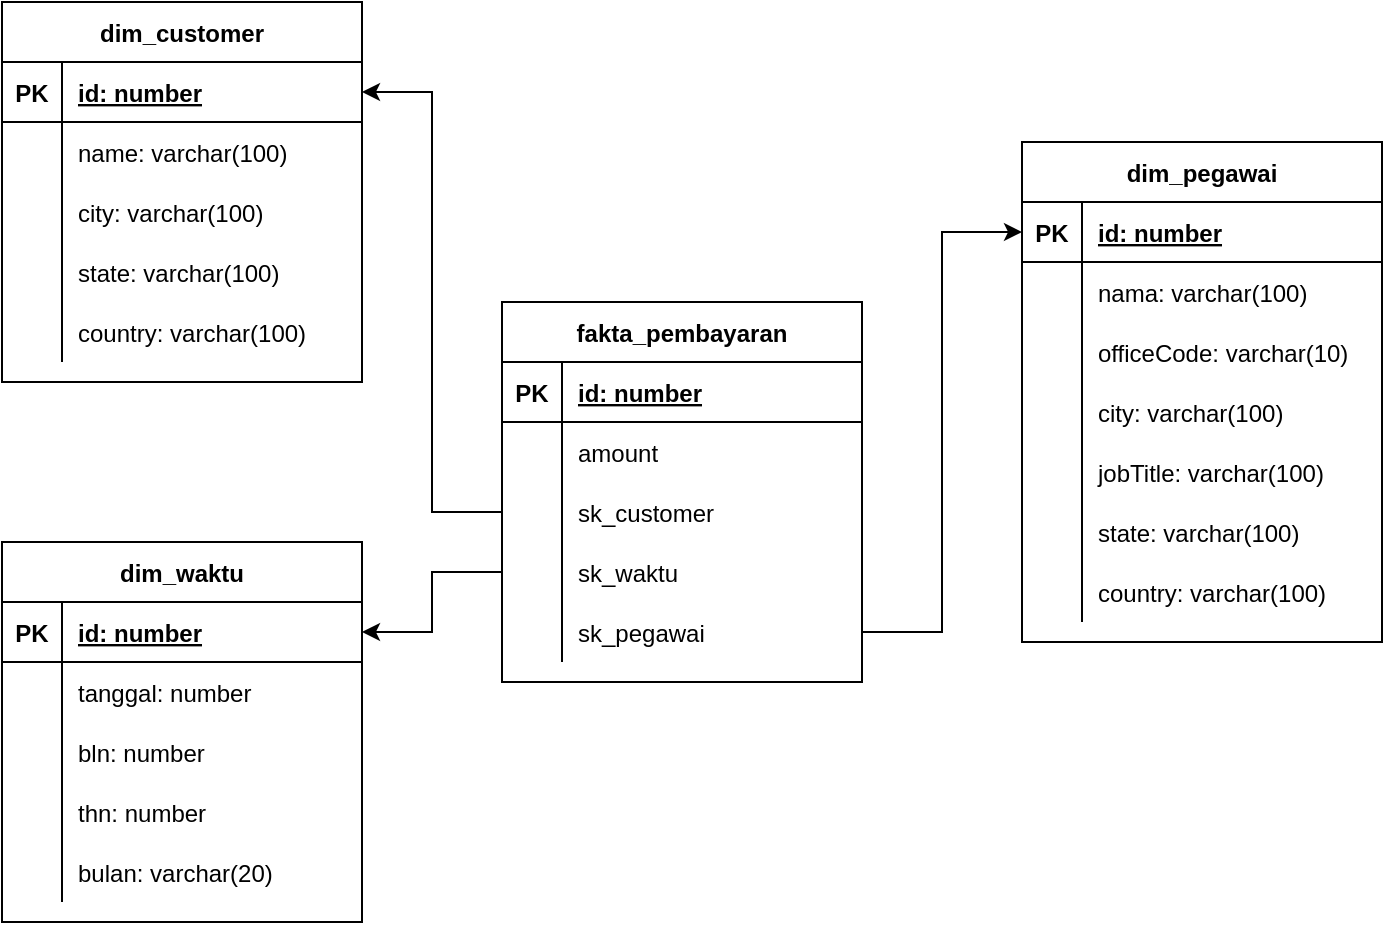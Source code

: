 <mxfile version="13.7.8" type="device" pages="2"><diagram id="6OrY447X21EWOOpQ-Axr" name="payment"><mxGraphModel dx="1620" dy="491" grid="1" gridSize="10" guides="1" tooltips="1" connect="1" arrows="1" fold="1" page="1" pageScale="1" pageWidth="850" pageHeight="1100" math="0" shadow="0"><root><mxCell id="DE8nf240gEU3GkXVqH1Y-0"/><mxCell id="DE8nf240gEU3GkXVqH1Y-1" parent="DE8nf240gEU3GkXVqH1Y-0"/><mxCell id="wlWTb76dzcS76FyFUQYu-12" value="fakta_pembayaran" style="shape=table;startSize=30;container=1;collapsible=1;childLayout=tableLayout;fixedRows=1;rowLines=0;fontStyle=1;align=center;resizeLast=1;" vertex="1" parent="DE8nf240gEU3GkXVqH1Y-1"><mxGeometry x="180" y="180" width="180" height="190" as="geometry"/></mxCell><mxCell id="wlWTb76dzcS76FyFUQYu-13" value="" style="shape=partialRectangle;collapsible=0;dropTarget=0;pointerEvents=0;fillColor=none;top=0;left=0;bottom=1;right=0;points=[[0,0.5],[1,0.5]];portConstraint=eastwest;" vertex="1" parent="wlWTb76dzcS76FyFUQYu-12"><mxGeometry y="30" width="180" height="30" as="geometry"/></mxCell><mxCell id="wlWTb76dzcS76FyFUQYu-14" value="PK" style="shape=partialRectangle;connectable=0;fillColor=none;top=0;left=0;bottom=0;right=0;fontStyle=1;overflow=hidden;" vertex="1" parent="wlWTb76dzcS76FyFUQYu-13"><mxGeometry width="30" height="30" as="geometry"/></mxCell><mxCell id="wlWTb76dzcS76FyFUQYu-15" value="id: number" style="shape=partialRectangle;connectable=0;fillColor=none;top=0;left=0;bottom=0;right=0;align=left;spacingLeft=6;fontStyle=5;overflow=hidden;" vertex="1" parent="wlWTb76dzcS76FyFUQYu-13"><mxGeometry x="30" width="150" height="30" as="geometry"/></mxCell><mxCell id="wlWTb76dzcS76FyFUQYu-16" value="" style="shape=partialRectangle;collapsible=0;dropTarget=0;pointerEvents=0;fillColor=none;top=0;left=0;bottom=0;right=0;points=[[0,0.5],[1,0.5]];portConstraint=eastwest;" vertex="1" parent="wlWTb76dzcS76FyFUQYu-12"><mxGeometry y="60" width="180" height="30" as="geometry"/></mxCell><mxCell id="wlWTb76dzcS76FyFUQYu-17" value="" style="shape=partialRectangle;connectable=0;fillColor=none;top=0;left=0;bottom=0;right=0;editable=1;overflow=hidden;" vertex="1" parent="wlWTb76dzcS76FyFUQYu-16"><mxGeometry width="30" height="30" as="geometry"/></mxCell><mxCell id="wlWTb76dzcS76FyFUQYu-18" value="amount" style="shape=partialRectangle;connectable=0;fillColor=none;top=0;left=0;bottom=0;right=0;align=left;spacingLeft=6;overflow=hidden;" vertex="1" parent="wlWTb76dzcS76FyFUQYu-16"><mxGeometry x="30" width="150" height="30" as="geometry"/></mxCell><mxCell id="wlWTb76dzcS76FyFUQYu-41" value="" style="shape=partialRectangle;collapsible=0;dropTarget=0;pointerEvents=0;fillColor=none;top=0;left=0;bottom=0;right=0;points=[[0,0.5],[1,0.5]];portConstraint=eastwest;" vertex="1" parent="wlWTb76dzcS76FyFUQYu-12"><mxGeometry y="90" width="180" height="30" as="geometry"/></mxCell><mxCell id="wlWTb76dzcS76FyFUQYu-42" value="" style="shape=partialRectangle;connectable=0;fillColor=none;top=0;left=0;bottom=0;right=0;editable=1;overflow=hidden;" vertex="1" parent="wlWTb76dzcS76FyFUQYu-41"><mxGeometry width="30" height="30" as="geometry"/></mxCell><mxCell id="wlWTb76dzcS76FyFUQYu-43" value="sk_customer" style="shape=partialRectangle;connectable=0;fillColor=none;top=0;left=0;bottom=0;right=0;align=left;spacingLeft=6;overflow=hidden;" vertex="1" parent="wlWTb76dzcS76FyFUQYu-41"><mxGeometry x="30" width="150" height="30" as="geometry"/></mxCell><mxCell id="wlWTb76dzcS76FyFUQYu-62" value="" style="shape=partialRectangle;collapsible=0;dropTarget=0;pointerEvents=0;fillColor=none;top=0;left=0;bottom=0;right=0;points=[[0,0.5],[1,0.5]];portConstraint=eastwest;" vertex="1" parent="wlWTb76dzcS76FyFUQYu-12"><mxGeometry y="120" width="180" height="30" as="geometry"/></mxCell><mxCell id="wlWTb76dzcS76FyFUQYu-63" value="" style="shape=partialRectangle;connectable=0;fillColor=none;top=0;left=0;bottom=0;right=0;editable=1;overflow=hidden;" vertex="1" parent="wlWTb76dzcS76FyFUQYu-62"><mxGeometry width="30" height="30" as="geometry"/></mxCell><mxCell id="wlWTb76dzcS76FyFUQYu-64" value="sk_waktu" style="shape=partialRectangle;connectable=0;fillColor=none;top=0;left=0;bottom=0;right=0;align=left;spacingLeft=6;overflow=hidden;" vertex="1" parent="wlWTb76dzcS76FyFUQYu-62"><mxGeometry x="30" width="150" height="30" as="geometry"/></mxCell><mxCell id="wlWTb76dzcS76FyFUQYu-88" value="" style="shape=partialRectangle;collapsible=0;dropTarget=0;pointerEvents=0;fillColor=none;top=0;left=0;bottom=0;right=0;points=[[0,0.5],[1,0.5]];portConstraint=eastwest;" vertex="1" parent="wlWTb76dzcS76FyFUQYu-12"><mxGeometry y="150" width="180" height="30" as="geometry"/></mxCell><mxCell id="wlWTb76dzcS76FyFUQYu-89" value="" style="shape=partialRectangle;connectable=0;fillColor=none;top=0;left=0;bottom=0;right=0;editable=1;overflow=hidden;" vertex="1" parent="wlWTb76dzcS76FyFUQYu-88"><mxGeometry width="30" height="30" as="geometry"/></mxCell><mxCell id="wlWTb76dzcS76FyFUQYu-90" value="sk_pegawai" style="shape=partialRectangle;connectable=0;fillColor=none;top=0;left=0;bottom=0;right=0;align=left;spacingLeft=6;overflow=hidden;" vertex="1" parent="wlWTb76dzcS76FyFUQYu-88"><mxGeometry x="30" width="150" height="30" as="geometry"/></mxCell><mxCell id="wlWTb76dzcS76FyFUQYu-25" value="dim_customer" style="shape=table;startSize=30;container=1;collapsible=1;childLayout=tableLayout;fixedRows=1;rowLines=0;fontStyle=1;align=center;resizeLast=1;" vertex="1" parent="DE8nf240gEU3GkXVqH1Y-1"><mxGeometry x="-70" y="30" width="180" height="190" as="geometry"/></mxCell><mxCell id="wlWTb76dzcS76FyFUQYu-26" value="" style="shape=partialRectangle;collapsible=0;dropTarget=0;pointerEvents=0;fillColor=none;top=0;left=0;bottom=1;right=0;points=[[0,0.5],[1,0.5]];portConstraint=eastwest;" vertex="1" parent="wlWTb76dzcS76FyFUQYu-25"><mxGeometry y="30" width="180" height="30" as="geometry"/></mxCell><mxCell id="wlWTb76dzcS76FyFUQYu-27" value="PK" style="shape=partialRectangle;connectable=0;fillColor=none;top=0;left=0;bottom=0;right=0;fontStyle=1;overflow=hidden;" vertex="1" parent="wlWTb76dzcS76FyFUQYu-26"><mxGeometry width="30" height="30" as="geometry"/></mxCell><mxCell id="wlWTb76dzcS76FyFUQYu-28" value="id: number" style="shape=partialRectangle;connectable=0;fillColor=none;top=0;left=0;bottom=0;right=0;align=left;spacingLeft=6;fontStyle=5;overflow=hidden;" vertex="1" parent="wlWTb76dzcS76FyFUQYu-26"><mxGeometry x="30" width="150" height="30" as="geometry"/></mxCell><mxCell id="wlWTb76dzcS76FyFUQYu-29" value="" style="shape=partialRectangle;collapsible=0;dropTarget=0;pointerEvents=0;fillColor=none;top=0;left=0;bottom=0;right=0;points=[[0,0.5],[1,0.5]];portConstraint=eastwest;" vertex="1" parent="wlWTb76dzcS76FyFUQYu-25"><mxGeometry y="60" width="180" height="30" as="geometry"/></mxCell><mxCell id="wlWTb76dzcS76FyFUQYu-30" value="" style="shape=partialRectangle;connectable=0;fillColor=none;top=0;left=0;bottom=0;right=0;editable=1;overflow=hidden;" vertex="1" parent="wlWTb76dzcS76FyFUQYu-29"><mxGeometry width="30" height="30" as="geometry"/></mxCell><mxCell id="wlWTb76dzcS76FyFUQYu-31" value="name: varchar(100)" style="shape=partialRectangle;connectable=0;fillColor=none;top=0;left=0;bottom=0;right=0;align=left;spacingLeft=6;overflow=hidden;" vertex="1" parent="wlWTb76dzcS76FyFUQYu-29"><mxGeometry x="30" width="150" height="30" as="geometry"/></mxCell><mxCell id="wlWTb76dzcS76FyFUQYu-32" value="" style="shape=partialRectangle;collapsible=0;dropTarget=0;pointerEvents=0;fillColor=none;top=0;left=0;bottom=0;right=0;points=[[0,0.5],[1,0.5]];portConstraint=eastwest;" vertex="1" parent="wlWTb76dzcS76FyFUQYu-25"><mxGeometry y="90" width="180" height="30" as="geometry"/></mxCell><mxCell id="wlWTb76dzcS76FyFUQYu-33" value="" style="shape=partialRectangle;connectable=0;fillColor=none;top=0;left=0;bottom=0;right=0;editable=1;overflow=hidden;" vertex="1" parent="wlWTb76dzcS76FyFUQYu-32"><mxGeometry width="30" height="30" as="geometry"/></mxCell><mxCell id="wlWTb76dzcS76FyFUQYu-34" value="city: varchar(100)" style="shape=partialRectangle;connectable=0;fillColor=none;top=0;left=0;bottom=0;right=0;align=left;spacingLeft=6;overflow=hidden;" vertex="1" parent="wlWTb76dzcS76FyFUQYu-32"><mxGeometry x="30" width="150" height="30" as="geometry"/></mxCell><mxCell id="wlWTb76dzcS76FyFUQYu-35" value="" style="shape=partialRectangle;collapsible=0;dropTarget=0;pointerEvents=0;fillColor=none;top=0;left=0;bottom=0;right=0;points=[[0,0.5],[1,0.5]];portConstraint=eastwest;" vertex="1" parent="wlWTb76dzcS76FyFUQYu-25"><mxGeometry y="120" width="180" height="30" as="geometry"/></mxCell><mxCell id="wlWTb76dzcS76FyFUQYu-36" value="" style="shape=partialRectangle;connectable=0;fillColor=none;top=0;left=0;bottom=0;right=0;editable=1;overflow=hidden;" vertex="1" parent="wlWTb76dzcS76FyFUQYu-35"><mxGeometry width="30" height="30" as="geometry"/></mxCell><mxCell id="wlWTb76dzcS76FyFUQYu-37" value="state: varchar(100)" style="shape=partialRectangle;connectable=0;fillColor=none;top=0;left=0;bottom=0;right=0;align=left;spacingLeft=6;overflow=hidden;" vertex="1" parent="wlWTb76dzcS76FyFUQYu-35"><mxGeometry x="30" width="150" height="30" as="geometry"/></mxCell><mxCell id="wlWTb76dzcS76FyFUQYu-38" value="" style="shape=partialRectangle;collapsible=0;dropTarget=0;pointerEvents=0;fillColor=none;top=0;left=0;bottom=0;right=0;points=[[0,0.5],[1,0.5]];portConstraint=eastwest;" vertex="1" parent="wlWTb76dzcS76FyFUQYu-25"><mxGeometry y="150" width="180" height="30" as="geometry"/></mxCell><mxCell id="wlWTb76dzcS76FyFUQYu-39" value="" style="shape=partialRectangle;connectable=0;fillColor=none;top=0;left=0;bottom=0;right=0;editable=1;overflow=hidden;" vertex="1" parent="wlWTb76dzcS76FyFUQYu-38"><mxGeometry width="30" height="30" as="geometry"/></mxCell><mxCell id="wlWTb76dzcS76FyFUQYu-40" value="country: varchar(100)" style="shape=partialRectangle;connectable=0;fillColor=none;top=0;left=0;bottom=0;right=0;align=left;spacingLeft=6;overflow=hidden;" vertex="1" parent="wlWTb76dzcS76FyFUQYu-38"><mxGeometry x="30" width="150" height="30" as="geometry"/></mxCell><mxCell id="wlWTb76dzcS76FyFUQYu-45" style="edgeStyle=orthogonalEdgeStyle;rounded=0;orthogonalLoop=1;jettySize=auto;html=1;entryX=1;entryY=0.5;entryDx=0;entryDy=0;" edge="1" parent="DE8nf240gEU3GkXVqH1Y-1" source="wlWTb76dzcS76FyFUQYu-41" target="wlWTb76dzcS76FyFUQYu-26"><mxGeometry relative="1" as="geometry"/></mxCell><mxCell id="wlWTb76dzcS76FyFUQYu-46" value="dim_waktu" style="shape=table;startSize=30;container=1;collapsible=1;childLayout=tableLayout;fixedRows=1;rowLines=0;fontStyle=1;align=center;resizeLast=1;" vertex="1" parent="DE8nf240gEU3GkXVqH1Y-1"><mxGeometry x="-70" y="300" width="180" height="190" as="geometry"/></mxCell><mxCell id="wlWTb76dzcS76FyFUQYu-47" value="" style="shape=partialRectangle;collapsible=0;dropTarget=0;pointerEvents=0;fillColor=none;top=0;left=0;bottom=1;right=0;points=[[0,0.5],[1,0.5]];portConstraint=eastwest;" vertex="1" parent="wlWTb76dzcS76FyFUQYu-46"><mxGeometry y="30" width="180" height="30" as="geometry"/></mxCell><mxCell id="wlWTb76dzcS76FyFUQYu-48" value="PK" style="shape=partialRectangle;connectable=0;fillColor=none;top=0;left=0;bottom=0;right=0;fontStyle=1;overflow=hidden;" vertex="1" parent="wlWTb76dzcS76FyFUQYu-47"><mxGeometry width="30" height="30" as="geometry"/></mxCell><mxCell id="wlWTb76dzcS76FyFUQYu-49" value="id: number" style="shape=partialRectangle;connectable=0;fillColor=none;top=0;left=0;bottom=0;right=0;align=left;spacingLeft=6;fontStyle=5;overflow=hidden;" vertex="1" parent="wlWTb76dzcS76FyFUQYu-47"><mxGeometry x="30" width="150" height="30" as="geometry"/></mxCell><mxCell id="wlWTb76dzcS76FyFUQYu-50" value="" style="shape=partialRectangle;collapsible=0;dropTarget=0;pointerEvents=0;fillColor=none;top=0;left=0;bottom=0;right=0;points=[[0,0.5],[1,0.5]];portConstraint=eastwest;" vertex="1" parent="wlWTb76dzcS76FyFUQYu-46"><mxGeometry y="60" width="180" height="30" as="geometry"/></mxCell><mxCell id="wlWTb76dzcS76FyFUQYu-51" value="" style="shape=partialRectangle;connectable=0;fillColor=none;top=0;left=0;bottom=0;right=0;editable=1;overflow=hidden;" vertex="1" parent="wlWTb76dzcS76FyFUQYu-50"><mxGeometry width="30" height="30" as="geometry"/></mxCell><mxCell id="wlWTb76dzcS76FyFUQYu-52" value="tanggal: number" style="shape=partialRectangle;connectable=0;fillColor=none;top=0;left=0;bottom=0;right=0;align=left;spacingLeft=6;overflow=hidden;" vertex="1" parent="wlWTb76dzcS76FyFUQYu-50"><mxGeometry x="30" width="150" height="30" as="geometry"/></mxCell><mxCell id="wlWTb76dzcS76FyFUQYu-53" value="" style="shape=partialRectangle;collapsible=0;dropTarget=0;pointerEvents=0;fillColor=none;top=0;left=0;bottom=0;right=0;points=[[0,0.5],[1,0.5]];portConstraint=eastwest;" vertex="1" parent="wlWTb76dzcS76FyFUQYu-46"><mxGeometry y="90" width="180" height="30" as="geometry"/></mxCell><mxCell id="wlWTb76dzcS76FyFUQYu-54" value="" style="shape=partialRectangle;connectable=0;fillColor=none;top=0;left=0;bottom=0;right=0;editable=1;overflow=hidden;" vertex="1" parent="wlWTb76dzcS76FyFUQYu-53"><mxGeometry width="30" height="30" as="geometry"/></mxCell><mxCell id="wlWTb76dzcS76FyFUQYu-55" value="bln: number" style="shape=partialRectangle;connectable=0;fillColor=none;top=0;left=0;bottom=0;right=0;align=left;spacingLeft=6;overflow=hidden;" vertex="1" parent="wlWTb76dzcS76FyFUQYu-53"><mxGeometry x="30" width="150" height="30" as="geometry"/></mxCell><mxCell id="wlWTb76dzcS76FyFUQYu-56" value="" style="shape=partialRectangle;collapsible=0;dropTarget=0;pointerEvents=0;fillColor=none;top=0;left=0;bottom=0;right=0;points=[[0,0.5],[1,0.5]];portConstraint=eastwest;" vertex="1" parent="wlWTb76dzcS76FyFUQYu-46"><mxGeometry y="120" width="180" height="30" as="geometry"/></mxCell><mxCell id="wlWTb76dzcS76FyFUQYu-57" value="" style="shape=partialRectangle;connectable=0;fillColor=none;top=0;left=0;bottom=0;right=0;editable=1;overflow=hidden;" vertex="1" parent="wlWTb76dzcS76FyFUQYu-56"><mxGeometry width="30" height="30" as="geometry"/></mxCell><mxCell id="wlWTb76dzcS76FyFUQYu-58" value="thn: number" style="shape=partialRectangle;connectable=0;fillColor=none;top=0;left=0;bottom=0;right=0;align=left;spacingLeft=6;overflow=hidden;" vertex="1" parent="wlWTb76dzcS76FyFUQYu-56"><mxGeometry x="30" width="150" height="30" as="geometry"/></mxCell><mxCell id="wlWTb76dzcS76FyFUQYu-59" value="" style="shape=partialRectangle;collapsible=0;dropTarget=0;pointerEvents=0;fillColor=none;top=0;left=0;bottom=0;right=0;points=[[0,0.5],[1,0.5]];portConstraint=eastwest;" vertex="1" parent="wlWTb76dzcS76FyFUQYu-46"><mxGeometry y="150" width="180" height="30" as="geometry"/></mxCell><mxCell id="wlWTb76dzcS76FyFUQYu-60" value="" style="shape=partialRectangle;connectable=0;fillColor=none;top=0;left=0;bottom=0;right=0;editable=1;overflow=hidden;" vertex="1" parent="wlWTb76dzcS76FyFUQYu-59"><mxGeometry width="30" height="30" as="geometry"/></mxCell><mxCell id="wlWTb76dzcS76FyFUQYu-61" value="bulan: varchar(20)" style="shape=partialRectangle;connectable=0;fillColor=none;top=0;left=0;bottom=0;right=0;align=left;spacingLeft=6;overflow=hidden;" vertex="1" parent="wlWTb76dzcS76FyFUQYu-59"><mxGeometry x="30" width="150" height="30" as="geometry"/></mxCell><mxCell id="wlWTb76dzcS76FyFUQYu-65" style="edgeStyle=orthogonalEdgeStyle;rounded=0;orthogonalLoop=1;jettySize=auto;html=1;entryX=1;entryY=0.5;entryDx=0;entryDy=0;" edge="1" parent="DE8nf240gEU3GkXVqH1Y-1" source="wlWTb76dzcS76FyFUQYu-62" target="wlWTb76dzcS76FyFUQYu-47"><mxGeometry relative="1" as="geometry"/></mxCell><mxCell id="wlWTb76dzcS76FyFUQYu-66" value="dim_pegawai" style="shape=table;startSize=30;container=1;collapsible=1;childLayout=tableLayout;fixedRows=1;rowLines=0;fontStyle=1;align=center;resizeLast=1;" vertex="1" parent="DE8nf240gEU3GkXVqH1Y-1"><mxGeometry x="440" y="100" width="180" height="250" as="geometry"/></mxCell><mxCell id="wlWTb76dzcS76FyFUQYu-67" value="" style="shape=partialRectangle;collapsible=0;dropTarget=0;pointerEvents=0;fillColor=none;top=0;left=0;bottom=1;right=0;points=[[0,0.5],[1,0.5]];portConstraint=eastwest;" vertex="1" parent="wlWTb76dzcS76FyFUQYu-66"><mxGeometry y="30" width="180" height="30" as="geometry"/></mxCell><mxCell id="wlWTb76dzcS76FyFUQYu-68" value="PK" style="shape=partialRectangle;connectable=0;fillColor=none;top=0;left=0;bottom=0;right=0;fontStyle=1;overflow=hidden;" vertex="1" parent="wlWTb76dzcS76FyFUQYu-67"><mxGeometry width="30" height="30" as="geometry"/></mxCell><mxCell id="wlWTb76dzcS76FyFUQYu-69" value="id: number" style="shape=partialRectangle;connectable=0;fillColor=none;top=0;left=0;bottom=0;right=0;align=left;spacingLeft=6;fontStyle=5;overflow=hidden;" vertex="1" parent="wlWTb76dzcS76FyFUQYu-67"><mxGeometry x="30" width="150" height="30" as="geometry"/></mxCell><mxCell id="wlWTb76dzcS76FyFUQYu-70" value="" style="shape=partialRectangle;collapsible=0;dropTarget=0;pointerEvents=0;fillColor=none;top=0;left=0;bottom=0;right=0;points=[[0,0.5],[1,0.5]];portConstraint=eastwest;" vertex="1" parent="wlWTb76dzcS76FyFUQYu-66"><mxGeometry y="60" width="180" height="30" as="geometry"/></mxCell><mxCell id="wlWTb76dzcS76FyFUQYu-71" value="" style="shape=partialRectangle;connectable=0;fillColor=none;top=0;left=0;bottom=0;right=0;editable=1;overflow=hidden;" vertex="1" parent="wlWTb76dzcS76FyFUQYu-70"><mxGeometry width="30" height="30" as="geometry"/></mxCell><mxCell id="wlWTb76dzcS76FyFUQYu-72" value="nama: varchar(100)" style="shape=partialRectangle;connectable=0;fillColor=none;top=0;left=0;bottom=0;right=0;align=left;spacingLeft=6;overflow=hidden;" vertex="1" parent="wlWTb76dzcS76FyFUQYu-70"><mxGeometry x="30" width="150" height="30" as="geometry"/></mxCell><mxCell id="wlWTb76dzcS76FyFUQYu-73" value="" style="shape=partialRectangle;collapsible=0;dropTarget=0;pointerEvents=0;fillColor=none;top=0;left=0;bottom=0;right=0;points=[[0,0.5],[1,0.5]];portConstraint=eastwest;" vertex="1" parent="wlWTb76dzcS76FyFUQYu-66"><mxGeometry y="90" width="180" height="30" as="geometry"/></mxCell><mxCell id="wlWTb76dzcS76FyFUQYu-74" value="" style="shape=partialRectangle;connectable=0;fillColor=none;top=0;left=0;bottom=0;right=0;editable=1;overflow=hidden;" vertex="1" parent="wlWTb76dzcS76FyFUQYu-73"><mxGeometry width="30" height="30" as="geometry"/></mxCell><mxCell id="wlWTb76dzcS76FyFUQYu-75" value="officeCode: varchar(10)" style="shape=partialRectangle;connectable=0;fillColor=none;top=0;left=0;bottom=0;right=0;align=left;spacingLeft=6;overflow=hidden;" vertex="1" parent="wlWTb76dzcS76FyFUQYu-73"><mxGeometry x="30" width="150" height="30" as="geometry"/></mxCell><mxCell id="wlWTb76dzcS76FyFUQYu-76" value="" style="shape=partialRectangle;collapsible=0;dropTarget=0;pointerEvents=0;fillColor=none;top=0;left=0;bottom=0;right=0;points=[[0,0.5],[1,0.5]];portConstraint=eastwest;" vertex="1" parent="wlWTb76dzcS76FyFUQYu-66"><mxGeometry y="120" width="180" height="30" as="geometry"/></mxCell><mxCell id="wlWTb76dzcS76FyFUQYu-77" value="" style="shape=partialRectangle;connectable=0;fillColor=none;top=0;left=0;bottom=0;right=0;editable=1;overflow=hidden;" vertex="1" parent="wlWTb76dzcS76FyFUQYu-76"><mxGeometry width="30" height="30" as="geometry"/></mxCell><mxCell id="wlWTb76dzcS76FyFUQYu-78" value="city: varchar(100)" style="shape=partialRectangle;connectable=0;fillColor=none;top=0;left=0;bottom=0;right=0;align=left;spacingLeft=6;overflow=hidden;" vertex="1" parent="wlWTb76dzcS76FyFUQYu-76"><mxGeometry x="30" width="150" height="30" as="geometry"/></mxCell><mxCell id="wlWTb76dzcS76FyFUQYu-79" value="" style="shape=partialRectangle;collapsible=0;dropTarget=0;pointerEvents=0;fillColor=none;top=0;left=0;bottom=0;right=0;points=[[0,0.5],[1,0.5]];portConstraint=eastwest;" vertex="1" parent="wlWTb76dzcS76FyFUQYu-66"><mxGeometry y="150" width="180" height="30" as="geometry"/></mxCell><mxCell id="wlWTb76dzcS76FyFUQYu-80" value="" style="shape=partialRectangle;connectable=0;fillColor=none;top=0;left=0;bottom=0;right=0;editable=1;overflow=hidden;" vertex="1" parent="wlWTb76dzcS76FyFUQYu-79"><mxGeometry width="30" height="30" as="geometry"/></mxCell><mxCell id="wlWTb76dzcS76FyFUQYu-81" value="jobTitle: varchar(100)" style="shape=partialRectangle;connectable=0;fillColor=none;top=0;left=0;bottom=0;right=0;align=left;spacingLeft=6;overflow=hidden;" vertex="1" parent="wlWTb76dzcS76FyFUQYu-79"><mxGeometry x="30" width="150" height="30" as="geometry"/></mxCell><mxCell id="wlWTb76dzcS76FyFUQYu-82" value="" style="shape=partialRectangle;collapsible=0;dropTarget=0;pointerEvents=0;fillColor=none;top=0;left=0;bottom=0;right=0;points=[[0,0.5],[1,0.5]];portConstraint=eastwest;" vertex="1" parent="wlWTb76dzcS76FyFUQYu-66"><mxGeometry y="180" width="180" height="30" as="geometry"/></mxCell><mxCell id="wlWTb76dzcS76FyFUQYu-83" value="" style="shape=partialRectangle;connectable=0;fillColor=none;top=0;left=0;bottom=0;right=0;editable=1;overflow=hidden;" vertex="1" parent="wlWTb76dzcS76FyFUQYu-82"><mxGeometry width="30" height="30" as="geometry"/></mxCell><mxCell id="wlWTb76dzcS76FyFUQYu-84" value="state: varchar(100)" style="shape=partialRectangle;connectable=0;fillColor=none;top=0;left=0;bottom=0;right=0;align=left;spacingLeft=6;overflow=hidden;" vertex="1" parent="wlWTb76dzcS76FyFUQYu-82"><mxGeometry x="30" width="150" height="30" as="geometry"/></mxCell><mxCell id="wlWTb76dzcS76FyFUQYu-85" value="" style="shape=partialRectangle;collapsible=0;dropTarget=0;pointerEvents=0;fillColor=none;top=0;left=0;bottom=0;right=0;points=[[0,0.5],[1,0.5]];portConstraint=eastwest;" vertex="1" parent="wlWTb76dzcS76FyFUQYu-66"><mxGeometry y="210" width="180" height="30" as="geometry"/></mxCell><mxCell id="wlWTb76dzcS76FyFUQYu-86" value="" style="shape=partialRectangle;connectable=0;fillColor=none;top=0;left=0;bottom=0;right=0;editable=1;overflow=hidden;" vertex="1" parent="wlWTb76dzcS76FyFUQYu-85"><mxGeometry width="30" height="30" as="geometry"/></mxCell><mxCell id="wlWTb76dzcS76FyFUQYu-87" value="country: varchar(100)" style="shape=partialRectangle;connectable=0;fillColor=none;top=0;left=0;bottom=0;right=0;align=left;spacingLeft=6;overflow=hidden;" vertex="1" parent="wlWTb76dzcS76FyFUQYu-85"><mxGeometry x="30" width="150" height="30" as="geometry"/></mxCell><mxCell id="wlWTb76dzcS76FyFUQYu-91" style="edgeStyle=orthogonalEdgeStyle;rounded=0;orthogonalLoop=1;jettySize=auto;html=1;entryX=0;entryY=0.5;entryDx=0;entryDy=0;" edge="1" parent="DE8nf240gEU3GkXVqH1Y-1" source="wlWTb76dzcS76FyFUQYu-88" target="wlWTb76dzcS76FyFUQYu-67"><mxGeometry relative="1" as="geometry"/></mxCell></root></mxGraphModel></diagram><diagram id="Ww5kaYfNd9XLy4of-YG4" name="order"><mxGraphModel dx="770" dy="491" grid="1" gridSize="10" guides="1" tooltips="1" connect="1" arrows="1" fold="1" page="1" pageScale="1" pageWidth="850" pageHeight="1100" math="0" shadow="0"><root><mxCell id="hMeeHZ0Hiys7ZBbqFwVk-0"/><mxCell id="hMeeHZ0Hiys7ZBbqFwVk-1" parent="hMeeHZ0Hiys7ZBbqFwVk-0"/><mxCell id="hMeeHZ0Hiys7ZBbqFwVk-2" value="fakta_pesanan" style="shape=table;startSize=30;container=1;collapsible=1;childLayout=tableLayout;fixedRows=1;rowLines=0;fontStyle=1;align=center;resizeLast=1;" vertex="1" parent="hMeeHZ0Hiys7ZBbqFwVk-1"><mxGeometry x="335" y="150" width="180" height="100" as="geometry"/></mxCell><mxCell id="hMeeHZ0Hiys7ZBbqFwVk-3" value="" style="shape=partialRectangle;collapsible=0;dropTarget=0;pointerEvents=0;fillColor=none;top=0;left=0;bottom=1;right=0;points=[[0,0.5],[1,0.5]];portConstraint=eastwest;" vertex="1" parent="hMeeHZ0Hiys7ZBbqFwVk-2"><mxGeometry y="30" width="180" height="30" as="geometry"/></mxCell><mxCell id="hMeeHZ0Hiys7ZBbqFwVk-4" value="PK" style="shape=partialRectangle;connectable=0;fillColor=none;top=0;left=0;bottom=0;right=0;fontStyle=1;overflow=hidden;" vertex="1" parent="hMeeHZ0Hiys7ZBbqFwVk-3"><mxGeometry width="30" height="30" as="geometry"/></mxCell><mxCell id="hMeeHZ0Hiys7ZBbqFwVk-5" value="id: number" style="shape=partialRectangle;connectable=0;fillColor=none;top=0;left=0;bottom=0;right=0;align=left;spacingLeft=6;fontStyle=5;overflow=hidden;" vertex="1" parent="hMeeHZ0Hiys7ZBbqFwVk-3"><mxGeometry x="30" width="150" height="30" as="geometry"/></mxCell><mxCell id="hMeeHZ0Hiys7ZBbqFwVk-6" value="" style="shape=partialRectangle;collapsible=0;dropTarget=0;pointerEvents=0;fillColor=none;top=0;left=0;bottom=0;right=0;points=[[0,0.5],[1,0.5]];portConstraint=eastwest;" vertex="1" parent="hMeeHZ0Hiys7ZBbqFwVk-2"><mxGeometry y="60" width="180" height="30" as="geometry"/></mxCell><mxCell id="hMeeHZ0Hiys7ZBbqFwVk-7" value="" style="shape=partialRectangle;connectable=0;fillColor=none;top=0;left=0;bottom=0;right=0;editable=1;overflow=hidden;" vertex="1" parent="hMeeHZ0Hiys7ZBbqFwVk-6"><mxGeometry width="30" height="30" as="geometry"/></mxCell><mxCell id="hMeeHZ0Hiys7ZBbqFwVk-8" value="status: varchar(100)" style="shape=partialRectangle;connectable=0;fillColor=none;top=0;left=0;bottom=0;right=0;align=left;spacingLeft=6;overflow=hidden;" vertex="1" parent="hMeeHZ0Hiys7ZBbqFwVk-6"><mxGeometry x="30" width="150" height="30" as="geometry"/></mxCell><mxCell id="hMeeHZ0Hiys7ZBbqFwVk-18" value="dim_waktu" style="shape=table;startSize=30;container=1;collapsible=1;childLayout=tableLayout;fixedRows=1;rowLines=0;fontStyle=1;align=center;resizeLast=1;" vertex="1" parent="hMeeHZ0Hiys7ZBbqFwVk-1"><mxGeometry x="50" y="60" width="180" height="160" as="geometry"/></mxCell><mxCell id="hMeeHZ0Hiys7ZBbqFwVk-19" value="" style="shape=partialRectangle;collapsible=0;dropTarget=0;pointerEvents=0;fillColor=none;top=0;left=0;bottom=1;right=0;points=[[0,0.5],[1,0.5]];portConstraint=eastwest;" vertex="1" parent="hMeeHZ0Hiys7ZBbqFwVk-18"><mxGeometry y="30" width="180" height="30" as="geometry"/></mxCell><mxCell id="hMeeHZ0Hiys7ZBbqFwVk-20" value="PK" style="shape=partialRectangle;connectable=0;fillColor=none;top=0;left=0;bottom=0;right=0;fontStyle=1;overflow=hidden;" vertex="1" parent="hMeeHZ0Hiys7ZBbqFwVk-19"><mxGeometry width="30" height="30" as="geometry"/></mxCell><mxCell id="hMeeHZ0Hiys7ZBbqFwVk-21" value="id: number" style="shape=partialRectangle;connectable=0;fillColor=none;top=0;left=0;bottom=0;right=0;align=left;spacingLeft=6;fontStyle=5;overflow=hidden;" vertex="1" parent="hMeeHZ0Hiys7ZBbqFwVk-19"><mxGeometry x="30" width="150" height="30" as="geometry"/></mxCell><mxCell id="hMeeHZ0Hiys7ZBbqFwVk-22" value="" style="shape=partialRectangle;collapsible=0;dropTarget=0;pointerEvents=0;fillColor=none;top=0;left=0;bottom=0;right=0;points=[[0,0.5],[1,0.5]];portConstraint=eastwest;" vertex="1" parent="hMeeHZ0Hiys7ZBbqFwVk-18"><mxGeometry y="60" width="180" height="30" as="geometry"/></mxCell><mxCell id="hMeeHZ0Hiys7ZBbqFwVk-23" value="" style="shape=partialRectangle;connectable=0;fillColor=none;top=0;left=0;bottom=0;right=0;editable=1;overflow=hidden;" vertex="1" parent="hMeeHZ0Hiys7ZBbqFwVk-22"><mxGeometry width="30" height="30" as="geometry"/></mxCell><mxCell id="hMeeHZ0Hiys7ZBbqFwVk-24" value="tgl: number" style="shape=partialRectangle;connectable=0;fillColor=none;top=0;left=0;bottom=0;right=0;align=left;spacingLeft=6;overflow=hidden;" vertex="1" parent="hMeeHZ0Hiys7ZBbqFwVk-22"><mxGeometry x="30" width="150" height="30" as="geometry"/></mxCell><mxCell id="hMeeHZ0Hiys7ZBbqFwVk-25" value="" style="shape=partialRectangle;collapsible=0;dropTarget=0;pointerEvents=0;fillColor=none;top=0;left=0;bottom=0;right=0;points=[[0,0.5],[1,0.5]];portConstraint=eastwest;" vertex="1" parent="hMeeHZ0Hiys7ZBbqFwVk-18"><mxGeometry y="90" width="180" height="30" as="geometry"/></mxCell><mxCell id="hMeeHZ0Hiys7ZBbqFwVk-26" value="" style="shape=partialRectangle;connectable=0;fillColor=none;top=0;left=0;bottom=0;right=0;editable=1;overflow=hidden;" vertex="1" parent="hMeeHZ0Hiys7ZBbqFwVk-25"><mxGeometry width="30" height="30" as="geometry"/></mxCell><mxCell id="hMeeHZ0Hiys7ZBbqFwVk-27" value="Row 2" style="shape=partialRectangle;connectable=0;fillColor=none;top=0;left=0;bottom=0;right=0;align=left;spacingLeft=6;overflow=hidden;" vertex="1" parent="hMeeHZ0Hiys7ZBbqFwVk-25"><mxGeometry x="30" width="150" height="30" as="geometry"/></mxCell><mxCell id="hMeeHZ0Hiys7ZBbqFwVk-28" value="" style="shape=partialRectangle;collapsible=0;dropTarget=0;pointerEvents=0;fillColor=none;top=0;left=0;bottom=0;right=0;points=[[0,0.5],[1,0.5]];portConstraint=eastwest;" vertex="1" parent="hMeeHZ0Hiys7ZBbqFwVk-18"><mxGeometry y="120" width="180" height="30" as="geometry"/></mxCell><mxCell id="hMeeHZ0Hiys7ZBbqFwVk-29" value="" style="shape=partialRectangle;connectable=0;fillColor=none;top=0;left=0;bottom=0;right=0;editable=1;overflow=hidden;" vertex="1" parent="hMeeHZ0Hiys7ZBbqFwVk-28"><mxGeometry width="30" height="30" as="geometry"/></mxCell><mxCell id="hMeeHZ0Hiys7ZBbqFwVk-30" value="Row 3" style="shape=partialRectangle;connectable=0;fillColor=none;top=0;left=0;bottom=0;right=0;align=left;spacingLeft=6;overflow=hidden;" vertex="1" parent="hMeeHZ0Hiys7ZBbqFwVk-28"><mxGeometry x="30" width="150" height="30" as="geometry"/></mxCell><mxCell id="hMeeHZ0Hiys7ZBbqFwVk-31" value="dim_customer" style="shape=table;startSize=30;container=1;collapsible=1;childLayout=tableLayout;fixedRows=1;rowLines=0;fontStyle=1;align=center;resizeLast=1;" vertex="1" parent="hMeeHZ0Hiys7ZBbqFwVk-1"><mxGeometry x="60" y="290" width="180" height="160" as="geometry"/></mxCell><mxCell id="hMeeHZ0Hiys7ZBbqFwVk-32" value="" style="shape=partialRectangle;collapsible=0;dropTarget=0;pointerEvents=0;fillColor=none;top=0;left=0;bottom=1;right=0;points=[[0,0.5],[1,0.5]];portConstraint=eastwest;" vertex="1" parent="hMeeHZ0Hiys7ZBbqFwVk-31"><mxGeometry y="30" width="180" height="30" as="geometry"/></mxCell><mxCell id="hMeeHZ0Hiys7ZBbqFwVk-33" value="PK" style="shape=partialRectangle;connectable=0;fillColor=none;top=0;left=0;bottom=0;right=0;fontStyle=1;overflow=hidden;" vertex="1" parent="hMeeHZ0Hiys7ZBbqFwVk-32"><mxGeometry width="30" height="30" as="geometry"/></mxCell><mxCell id="hMeeHZ0Hiys7ZBbqFwVk-34" value="UniqueID" style="shape=partialRectangle;connectable=0;fillColor=none;top=0;left=0;bottom=0;right=0;align=left;spacingLeft=6;fontStyle=5;overflow=hidden;" vertex="1" parent="hMeeHZ0Hiys7ZBbqFwVk-32"><mxGeometry x="30" width="150" height="30" as="geometry"/></mxCell><mxCell id="hMeeHZ0Hiys7ZBbqFwVk-35" value="" style="shape=partialRectangle;collapsible=0;dropTarget=0;pointerEvents=0;fillColor=none;top=0;left=0;bottom=0;right=0;points=[[0,0.5],[1,0.5]];portConstraint=eastwest;" vertex="1" parent="hMeeHZ0Hiys7ZBbqFwVk-31"><mxGeometry y="60" width="180" height="30" as="geometry"/></mxCell><mxCell id="hMeeHZ0Hiys7ZBbqFwVk-36" value="" style="shape=partialRectangle;connectable=0;fillColor=none;top=0;left=0;bottom=0;right=0;editable=1;overflow=hidden;" vertex="1" parent="hMeeHZ0Hiys7ZBbqFwVk-35"><mxGeometry width="30" height="30" as="geometry"/></mxCell><mxCell id="hMeeHZ0Hiys7ZBbqFwVk-37" value="Row 1" style="shape=partialRectangle;connectable=0;fillColor=none;top=0;left=0;bottom=0;right=0;align=left;spacingLeft=6;overflow=hidden;" vertex="1" parent="hMeeHZ0Hiys7ZBbqFwVk-35"><mxGeometry x="30" width="150" height="30" as="geometry"/></mxCell><mxCell id="hMeeHZ0Hiys7ZBbqFwVk-38" value="" style="shape=partialRectangle;collapsible=0;dropTarget=0;pointerEvents=0;fillColor=none;top=0;left=0;bottom=0;right=0;points=[[0,0.5],[1,0.5]];portConstraint=eastwest;" vertex="1" parent="hMeeHZ0Hiys7ZBbqFwVk-31"><mxGeometry y="90" width="180" height="30" as="geometry"/></mxCell><mxCell id="hMeeHZ0Hiys7ZBbqFwVk-39" value="" style="shape=partialRectangle;connectable=0;fillColor=none;top=0;left=0;bottom=0;right=0;editable=1;overflow=hidden;" vertex="1" parent="hMeeHZ0Hiys7ZBbqFwVk-38"><mxGeometry width="30" height="30" as="geometry"/></mxCell><mxCell id="hMeeHZ0Hiys7ZBbqFwVk-40" value="Row 2" style="shape=partialRectangle;connectable=0;fillColor=none;top=0;left=0;bottom=0;right=0;align=left;spacingLeft=6;overflow=hidden;" vertex="1" parent="hMeeHZ0Hiys7ZBbqFwVk-38"><mxGeometry x="30" width="150" height="30" as="geometry"/></mxCell><mxCell id="hMeeHZ0Hiys7ZBbqFwVk-41" value="" style="shape=partialRectangle;collapsible=0;dropTarget=0;pointerEvents=0;fillColor=none;top=0;left=0;bottom=0;right=0;points=[[0,0.5],[1,0.5]];portConstraint=eastwest;" vertex="1" parent="hMeeHZ0Hiys7ZBbqFwVk-31"><mxGeometry y="120" width="180" height="30" as="geometry"/></mxCell><mxCell id="hMeeHZ0Hiys7ZBbqFwVk-42" value="" style="shape=partialRectangle;connectable=0;fillColor=none;top=0;left=0;bottom=0;right=0;editable=1;overflow=hidden;" vertex="1" parent="hMeeHZ0Hiys7ZBbqFwVk-41"><mxGeometry width="30" height="30" as="geometry"/></mxCell><mxCell id="hMeeHZ0Hiys7ZBbqFwVk-43" value="Row 3" style="shape=partialRectangle;connectable=0;fillColor=none;top=0;left=0;bottom=0;right=0;align=left;spacingLeft=6;overflow=hidden;" vertex="1" parent="hMeeHZ0Hiys7ZBbqFwVk-41"><mxGeometry x="30" width="150" height="30" as="geometry"/></mxCell><mxCell id="hMeeHZ0Hiys7ZBbqFwVk-44" value="dim_pegawai" style="shape=table;startSize=30;container=1;collapsible=1;childLayout=tableLayout;fixedRows=1;rowLines=0;fontStyle=1;align=center;resizeLast=1;" vertex="1" parent="hMeeHZ0Hiys7ZBbqFwVk-1"><mxGeometry x="590" y="40" width="180" height="160" as="geometry"/></mxCell><mxCell id="hMeeHZ0Hiys7ZBbqFwVk-45" value="" style="shape=partialRectangle;collapsible=0;dropTarget=0;pointerEvents=0;fillColor=none;top=0;left=0;bottom=1;right=0;points=[[0,0.5],[1,0.5]];portConstraint=eastwest;" vertex="1" parent="hMeeHZ0Hiys7ZBbqFwVk-44"><mxGeometry y="30" width="180" height="30" as="geometry"/></mxCell><mxCell id="hMeeHZ0Hiys7ZBbqFwVk-46" value="PK" style="shape=partialRectangle;connectable=0;fillColor=none;top=0;left=0;bottom=0;right=0;fontStyle=1;overflow=hidden;" vertex="1" parent="hMeeHZ0Hiys7ZBbqFwVk-45"><mxGeometry width="30" height="30" as="geometry"/></mxCell><mxCell id="hMeeHZ0Hiys7ZBbqFwVk-47" value="UniqueID" style="shape=partialRectangle;connectable=0;fillColor=none;top=0;left=0;bottom=0;right=0;align=left;spacingLeft=6;fontStyle=5;overflow=hidden;" vertex="1" parent="hMeeHZ0Hiys7ZBbqFwVk-45"><mxGeometry x="30" width="150" height="30" as="geometry"/></mxCell><mxCell id="hMeeHZ0Hiys7ZBbqFwVk-48" value="" style="shape=partialRectangle;collapsible=0;dropTarget=0;pointerEvents=0;fillColor=none;top=0;left=0;bottom=0;right=0;points=[[0,0.5],[1,0.5]];portConstraint=eastwest;" vertex="1" parent="hMeeHZ0Hiys7ZBbqFwVk-44"><mxGeometry y="60" width="180" height="30" as="geometry"/></mxCell><mxCell id="hMeeHZ0Hiys7ZBbqFwVk-49" value="" style="shape=partialRectangle;connectable=0;fillColor=none;top=0;left=0;bottom=0;right=0;editable=1;overflow=hidden;" vertex="1" parent="hMeeHZ0Hiys7ZBbqFwVk-48"><mxGeometry width="30" height="30" as="geometry"/></mxCell><mxCell id="hMeeHZ0Hiys7ZBbqFwVk-50" value="Row 1" style="shape=partialRectangle;connectable=0;fillColor=none;top=0;left=0;bottom=0;right=0;align=left;spacingLeft=6;overflow=hidden;" vertex="1" parent="hMeeHZ0Hiys7ZBbqFwVk-48"><mxGeometry x="30" width="150" height="30" as="geometry"/></mxCell><mxCell id="hMeeHZ0Hiys7ZBbqFwVk-51" value="" style="shape=partialRectangle;collapsible=0;dropTarget=0;pointerEvents=0;fillColor=none;top=0;left=0;bottom=0;right=0;points=[[0,0.5],[1,0.5]];portConstraint=eastwest;" vertex="1" parent="hMeeHZ0Hiys7ZBbqFwVk-44"><mxGeometry y="90" width="180" height="30" as="geometry"/></mxCell><mxCell id="hMeeHZ0Hiys7ZBbqFwVk-52" value="" style="shape=partialRectangle;connectable=0;fillColor=none;top=0;left=0;bottom=0;right=0;editable=1;overflow=hidden;" vertex="1" parent="hMeeHZ0Hiys7ZBbqFwVk-51"><mxGeometry width="30" height="30" as="geometry"/></mxCell><mxCell id="hMeeHZ0Hiys7ZBbqFwVk-53" value="Row 2" style="shape=partialRectangle;connectable=0;fillColor=none;top=0;left=0;bottom=0;right=0;align=left;spacingLeft=6;overflow=hidden;" vertex="1" parent="hMeeHZ0Hiys7ZBbqFwVk-51"><mxGeometry x="30" width="150" height="30" as="geometry"/></mxCell><mxCell id="hMeeHZ0Hiys7ZBbqFwVk-54" value="" style="shape=partialRectangle;collapsible=0;dropTarget=0;pointerEvents=0;fillColor=none;top=0;left=0;bottom=0;right=0;points=[[0,0.5],[1,0.5]];portConstraint=eastwest;" vertex="1" parent="hMeeHZ0Hiys7ZBbqFwVk-44"><mxGeometry y="120" width="180" height="30" as="geometry"/></mxCell><mxCell id="hMeeHZ0Hiys7ZBbqFwVk-55" value="" style="shape=partialRectangle;connectable=0;fillColor=none;top=0;left=0;bottom=0;right=0;editable=1;overflow=hidden;" vertex="1" parent="hMeeHZ0Hiys7ZBbqFwVk-54"><mxGeometry width="30" height="30" as="geometry"/></mxCell><mxCell id="hMeeHZ0Hiys7ZBbqFwVk-56" value="Row 3" style="shape=partialRectangle;connectable=0;fillColor=none;top=0;left=0;bottom=0;right=0;align=left;spacingLeft=6;overflow=hidden;" vertex="1" parent="hMeeHZ0Hiys7ZBbqFwVk-54"><mxGeometry x="30" width="150" height="30" as="geometry"/></mxCell><mxCell id="hMeeHZ0Hiys7ZBbqFwVk-57" value="dim_produk" style="shape=table;startSize=30;container=1;collapsible=1;childLayout=tableLayout;fixedRows=1;rowLines=0;fontStyle=1;align=center;resizeLast=1;" vertex="1" parent="hMeeHZ0Hiys7ZBbqFwVk-1"><mxGeometry x="560" y="300" width="180" height="160" as="geometry"/></mxCell><mxCell id="hMeeHZ0Hiys7ZBbqFwVk-58" value="" style="shape=partialRectangle;collapsible=0;dropTarget=0;pointerEvents=0;fillColor=none;top=0;left=0;bottom=1;right=0;points=[[0,0.5],[1,0.5]];portConstraint=eastwest;" vertex="1" parent="hMeeHZ0Hiys7ZBbqFwVk-57"><mxGeometry y="30" width="180" height="30" as="geometry"/></mxCell><mxCell id="hMeeHZ0Hiys7ZBbqFwVk-59" value="PK" style="shape=partialRectangle;connectable=0;fillColor=none;top=0;left=0;bottom=0;right=0;fontStyle=1;overflow=hidden;" vertex="1" parent="hMeeHZ0Hiys7ZBbqFwVk-58"><mxGeometry width="30" height="30" as="geometry"/></mxCell><mxCell id="hMeeHZ0Hiys7ZBbqFwVk-60" value="UniqueID" style="shape=partialRectangle;connectable=0;fillColor=none;top=0;left=0;bottom=0;right=0;align=left;spacingLeft=6;fontStyle=5;overflow=hidden;" vertex="1" parent="hMeeHZ0Hiys7ZBbqFwVk-58"><mxGeometry x="30" width="150" height="30" as="geometry"/></mxCell><mxCell id="hMeeHZ0Hiys7ZBbqFwVk-61" value="" style="shape=partialRectangle;collapsible=0;dropTarget=0;pointerEvents=0;fillColor=none;top=0;left=0;bottom=0;right=0;points=[[0,0.5],[1,0.5]];portConstraint=eastwest;" vertex="1" parent="hMeeHZ0Hiys7ZBbqFwVk-57"><mxGeometry y="60" width="180" height="30" as="geometry"/></mxCell><mxCell id="hMeeHZ0Hiys7ZBbqFwVk-62" value="" style="shape=partialRectangle;connectable=0;fillColor=none;top=0;left=0;bottom=0;right=0;editable=1;overflow=hidden;" vertex="1" parent="hMeeHZ0Hiys7ZBbqFwVk-61"><mxGeometry width="30" height="30" as="geometry"/></mxCell><mxCell id="hMeeHZ0Hiys7ZBbqFwVk-63" value="Row 1" style="shape=partialRectangle;connectable=0;fillColor=none;top=0;left=0;bottom=0;right=0;align=left;spacingLeft=6;overflow=hidden;" vertex="1" parent="hMeeHZ0Hiys7ZBbqFwVk-61"><mxGeometry x="30" width="150" height="30" as="geometry"/></mxCell><mxCell id="hMeeHZ0Hiys7ZBbqFwVk-64" value="" style="shape=partialRectangle;collapsible=0;dropTarget=0;pointerEvents=0;fillColor=none;top=0;left=0;bottom=0;right=0;points=[[0,0.5],[1,0.5]];portConstraint=eastwest;" vertex="1" parent="hMeeHZ0Hiys7ZBbqFwVk-57"><mxGeometry y="90" width="180" height="30" as="geometry"/></mxCell><mxCell id="hMeeHZ0Hiys7ZBbqFwVk-65" value="" style="shape=partialRectangle;connectable=0;fillColor=none;top=0;left=0;bottom=0;right=0;editable=1;overflow=hidden;" vertex="1" parent="hMeeHZ0Hiys7ZBbqFwVk-64"><mxGeometry width="30" height="30" as="geometry"/></mxCell><mxCell id="hMeeHZ0Hiys7ZBbqFwVk-66" value="Row 2" style="shape=partialRectangle;connectable=0;fillColor=none;top=0;left=0;bottom=0;right=0;align=left;spacingLeft=6;overflow=hidden;" vertex="1" parent="hMeeHZ0Hiys7ZBbqFwVk-64"><mxGeometry x="30" width="150" height="30" as="geometry"/></mxCell><mxCell id="hMeeHZ0Hiys7ZBbqFwVk-67" value="" style="shape=partialRectangle;collapsible=0;dropTarget=0;pointerEvents=0;fillColor=none;top=0;left=0;bottom=0;right=0;points=[[0,0.5],[1,0.5]];portConstraint=eastwest;" vertex="1" parent="hMeeHZ0Hiys7ZBbqFwVk-57"><mxGeometry y="120" width="180" height="30" as="geometry"/></mxCell><mxCell id="hMeeHZ0Hiys7ZBbqFwVk-68" value="" style="shape=partialRectangle;connectable=0;fillColor=none;top=0;left=0;bottom=0;right=0;editable=1;overflow=hidden;" vertex="1" parent="hMeeHZ0Hiys7ZBbqFwVk-67"><mxGeometry width="30" height="30" as="geometry"/></mxCell><mxCell id="hMeeHZ0Hiys7ZBbqFwVk-69" value="Row 3" style="shape=partialRectangle;connectable=0;fillColor=none;top=0;left=0;bottom=0;right=0;align=left;spacingLeft=6;overflow=hidden;" vertex="1" parent="hMeeHZ0Hiys7ZBbqFwVk-67"><mxGeometry x="30" width="150" height="30" as="geometry"/></mxCell></root></mxGraphModel></diagram></mxfile>